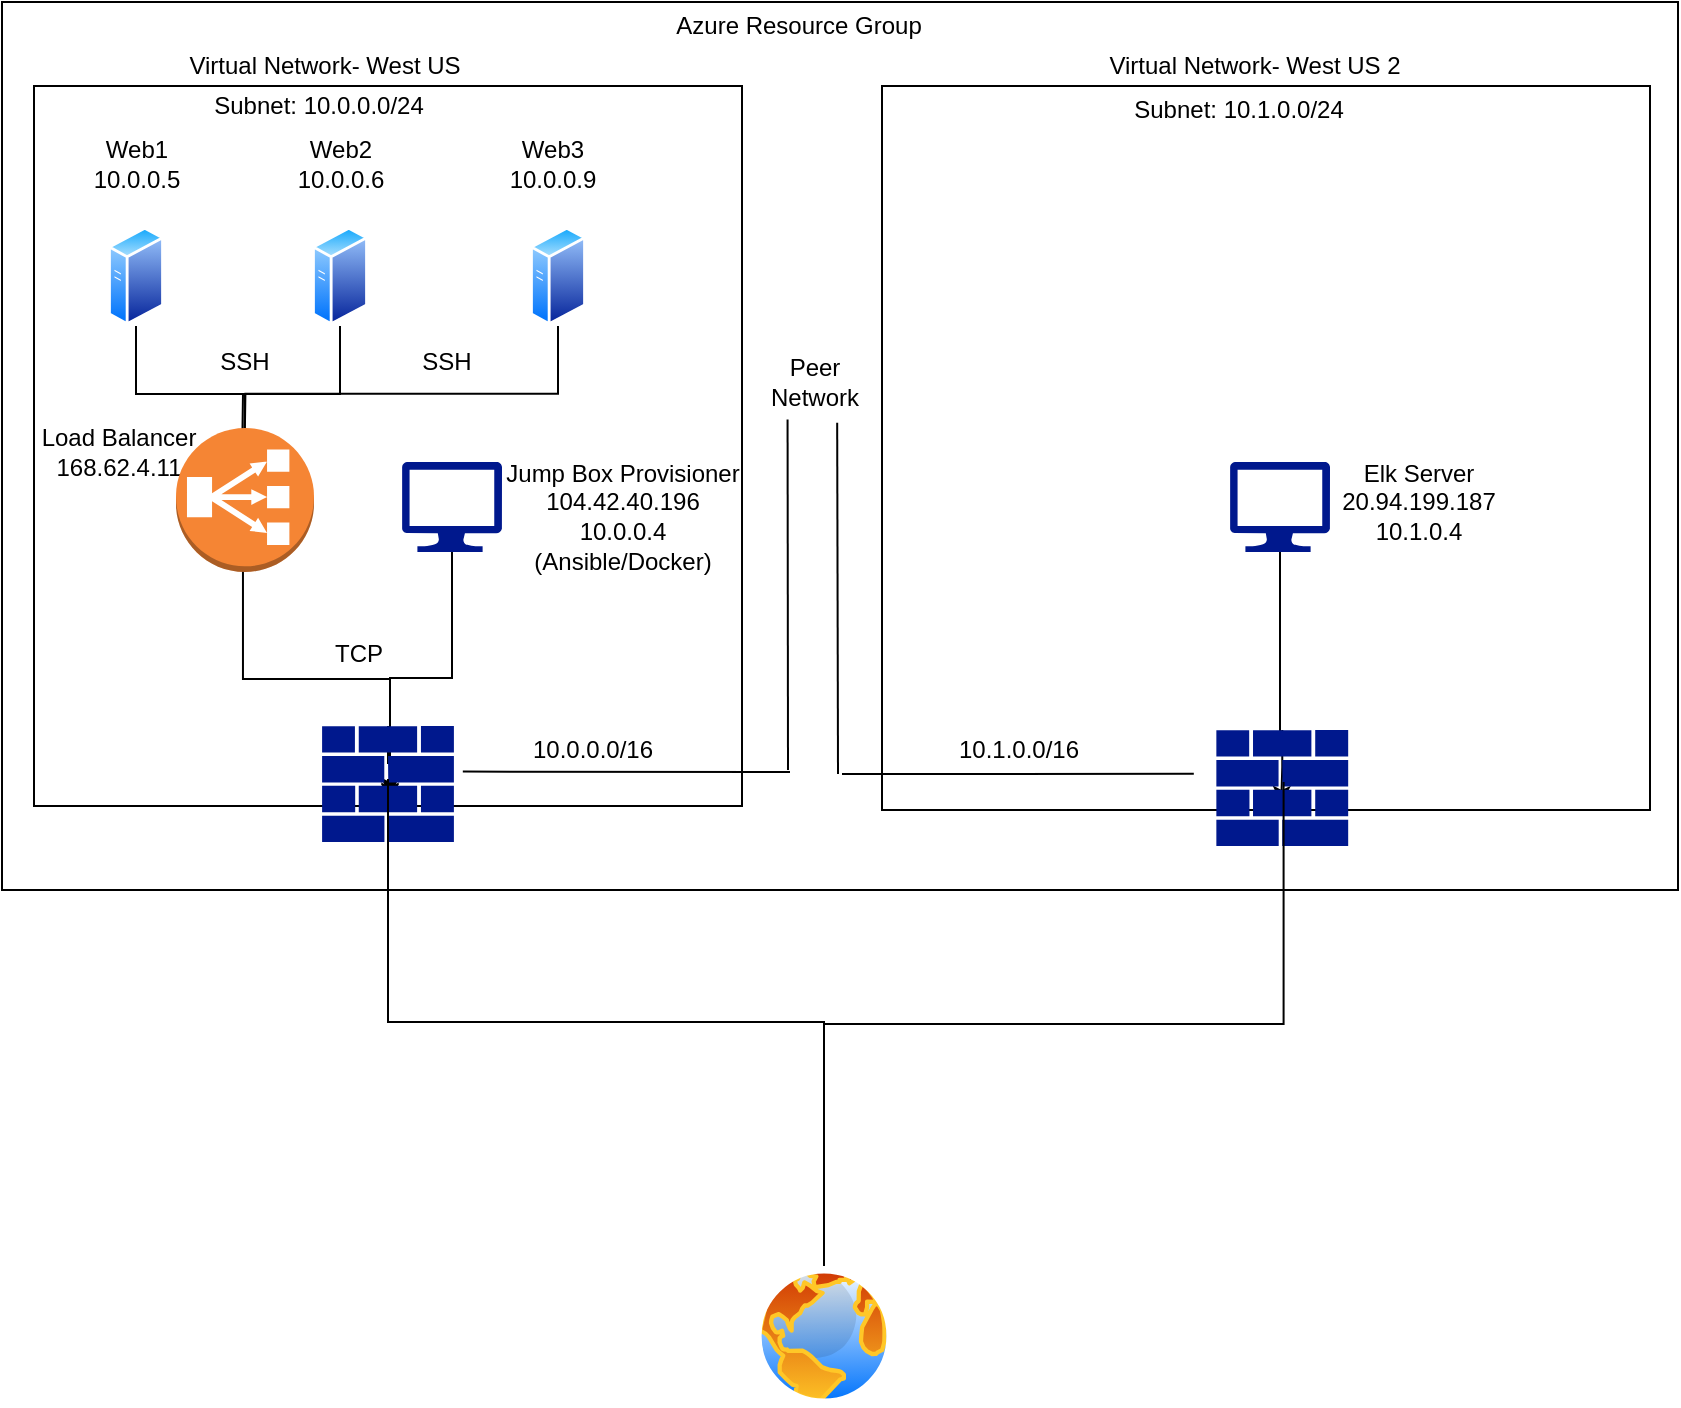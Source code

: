 <mxfile version="17.1.2" type="google"><diagram id="K7aH0i-iGVqYXblFIN9k" name="Page-1"><mxGraphModel grid="1" gridSize="2" guides="1" tooltips="1" connect="1" arrows="1" page="1" fold="1" pageScale="1" pageWidth="850" pageHeight="1100" background="none" math="0" shadow="0"><root><mxCell id="0"/><mxCell id="1" parent="0"/><mxCell id="8zfYlD_YmQCCf3DXkhe4-2" value="" style="rounded=0;whiteSpace=wrap;html=1;" parent="1" vertex="1"><mxGeometry x="4" y="-14" width="838" height="444" as="geometry"/></mxCell><mxCell id="8zfYlD_YmQCCf3DXkhe4-3" value="" style="rounded=0;whiteSpace=wrap;html=1;" parent="1" vertex="1"><mxGeometry x="20" y="28" width="354" height="360" as="geometry"/></mxCell><mxCell id="8zfYlD_YmQCCf3DXkhe4-5" value="" style="rounded=0;whiteSpace=wrap;html=1;" parent="1" vertex="1"><mxGeometry x="444" y="28" width="384" height="362" as="geometry"/></mxCell><mxCell id="YdcrwFb4Huvrr2PJXyWP-13" style="edgeStyle=orthogonalEdgeStyle;rounded=0;orthogonalLoop=1;jettySize=auto;html=1;exitX=0.5;exitY=1;exitDx=0;exitDy=0;" parent="1" source="YdcrwFb4Huvrr2PJXyWP-1" edge="1"><mxGeometry relative="1" as="geometry"><mxPoint x="125" y="216" as="targetPoint"/></mxGeometry></mxCell><mxCell id="YdcrwFb4Huvrr2PJXyWP-1" value="" style="aspect=fixed;perimeter=ellipsePerimeter;html=1;align=center;shadow=0;dashed=0;spacingTop=3;image;image=img/lib/active_directory/generic_server.svg;" parent="1" vertex="1"><mxGeometry x="57" y="98" width="28.0" height="50" as="geometry"/></mxCell><mxCell id="YdcrwFb4Huvrr2PJXyWP-14" style="edgeStyle=orthogonalEdgeStyle;rounded=0;orthogonalLoop=1;jettySize=auto;html=1;exitX=0.5;exitY=1;exitDx=0;exitDy=0;" parent="1" source="YdcrwFb4Huvrr2PJXyWP-2" edge="1"><mxGeometry relative="1" as="geometry"><mxPoint x="124" y="216" as="targetPoint"/></mxGeometry></mxCell><mxCell id="YdcrwFb4Huvrr2PJXyWP-2" value="" style="aspect=fixed;perimeter=ellipsePerimeter;html=1;align=center;shadow=0;dashed=0;spacingTop=3;image;image=img/lib/active_directory/generic_server.svg;" parent="1" vertex="1"><mxGeometry x="159" y="98" width="28.0" height="50" as="geometry"/></mxCell><mxCell id="YdcrwFb4Huvrr2PJXyWP-3" value="Web1&lt;br&gt;10.0.0.5" style="text;html=1;resizable=0;autosize=1;align=center;verticalAlign=middle;points=[];fillColor=none;strokeColor=none;rounded=0;" parent="1" vertex="1"><mxGeometry x="44" y="50" width="54" height="34" as="geometry"/></mxCell><mxCell id="YdcrwFb4Huvrr2PJXyWP-4" value="Web2&lt;br&gt;10.0.0.6" style="text;html=1;resizable=0;autosize=1;align=center;verticalAlign=middle;points=[];fillColor=none;strokeColor=none;rounded=0;" parent="1" vertex="1"><mxGeometry x="146" y="50" width="54" height="34" as="geometry"/></mxCell><mxCell id="YdcrwFb4Huvrr2PJXyWP-21" style="edgeStyle=orthogonalEdgeStyle;rounded=0;orthogonalLoop=1;jettySize=auto;html=1;exitX=0.5;exitY=1;exitDx=0;exitDy=0;entryX=0.504;entryY=-0.004;entryDx=0;entryDy=0;entryPerimeter=0;" parent="1" source="YdcrwFb4Huvrr2PJXyWP-5" edge="1"><mxGeometry relative="1" as="geometry"><mxPoint x="125.184" y="215.816" as="targetPoint"/></mxGeometry></mxCell><mxCell id="YdcrwFb4Huvrr2PJXyWP-5" value="" style="aspect=fixed;perimeter=ellipsePerimeter;html=1;align=center;shadow=0;dashed=0;spacingTop=3;image;image=img/lib/active_directory/generic_server.svg;" parent="1" vertex="1"><mxGeometry x="268" y="98" width="28.0" height="50" as="geometry"/></mxCell><mxCell id="YdcrwFb4Huvrr2PJXyWP-6" value="Web3&lt;br&gt;10.0.0.9" style="text;html=1;resizable=0;autosize=1;align=center;verticalAlign=middle;points=[];fillColor=none;strokeColor=none;rounded=0;" parent="1" vertex="1"><mxGeometry x="252" y="50" width="54" height="34" as="geometry"/></mxCell><mxCell id="YdcrwFb4Huvrr2PJXyWP-25" style="edgeStyle=orthogonalEdgeStyle;rounded=0;orthogonalLoop=1;jettySize=auto;html=1;exitX=0.5;exitY=1;exitDx=0;exitDy=0;exitPerimeter=0;" parent="1" source="YdcrwFb4Huvrr2PJXyWP-8" edge="1"><mxGeometry relative="1" as="geometry"><mxPoint x="198" y="386" as="targetPoint"/><Array as="points"><mxPoint x="229" y="324"/><mxPoint x="198" y="324"/></Array></mxGeometry></mxCell><mxCell id="YdcrwFb4Huvrr2PJXyWP-8" value="" style="sketch=0;aspect=fixed;pointerEvents=1;shadow=0;dashed=0;html=1;strokeColor=none;labelPosition=center;verticalLabelPosition=bottom;verticalAlign=top;align=center;fillColor=#00188D;shape=mxgraph.azure.computer" parent="1" vertex="1"><mxGeometry x="204" y="216" width="50" height="45" as="geometry"/></mxCell><mxCell id="YdcrwFb4Huvrr2PJXyWP-9" value="Jump Box Provisioner&lt;br&gt;104.42.40.196&lt;br&gt;10.0.0.4" style="text;html=1;resizable=0;autosize=1;align=center;verticalAlign=middle;points=[];fillColor=none;strokeColor=none;rounded=0;" parent="1" vertex="1"><mxGeometry x="250" y="212" width="128" height="48" as="geometry"/></mxCell><mxCell id="YdcrwFb4Huvrr2PJXyWP-11" value="Load Balancer&lt;br&gt;168.62.4.11" style="text;html=1;resizable=0;autosize=1;align=center;verticalAlign=middle;points=[];fillColor=none;strokeColor=none;rounded=0;" parent="1" vertex="1"><mxGeometry x="16.5" y="194" width="90" height="34" as="geometry"/></mxCell><mxCell id="YdcrwFb4Huvrr2PJXyWP-19" value="Virtual Network- West US" style="text;html=1;resizable=0;autosize=1;align=center;verticalAlign=middle;points=[];fillColor=none;strokeColor=none;rounded=0;" parent="1" vertex="1"><mxGeometry x="91" y="8" width="148" height="20" as="geometry"/></mxCell><mxCell id="YdcrwFb4Huvrr2PJXyWP-20" value="Virtual Network- West US 2" style="text;html=1;resizable=0;autosize=1;align=center;verticalAlign=middle;points=[];fillColor=none;strokeColor=none;rounded=0;" parent="1" vertex="1"><mxGeometry x="551" y="8" width="158" height="20" as="geometry"/></mxCell><mxCell id="YdcrwFb4Huvrr2PJXyWP-50" style="edgeStyle=elbowEdgeStyle;rounded=0;orthogonalLoop=1;jettySize=auto;elbow=vertical;html=1;exitX=0.49;exitY=1;exitDx=0;exitDy=0;exitPerimeter=0;entryX=0.5;entryY=0.415;entryDx=0;entryDy=0;entryPerimeter=0;" parent="1" source="YdcrwFb4Huvrr2PJXyWP-23" edge="1"><mxGeometry relative="1" as="geometry"><mxPoint x="198" y="382.979" as="targetPoint"/></mxGeometry></mxCell><mxCell id="YdcrwFb4Huvrr2PJXyWP-23" value="" style="sketch=0;aspect=fixed;pointerEvents=1;shadow=0;dashed=0;html=1;strokeColor=none;labelPosition=center;verticalLabelPosition=bottom;verticalAlign=top;align=center;fillColor=#00188D;shape=mxgraph.azure.load_balancer_generic;direction=east;" parent="1" vertex="1"><mxGeometry x="102" y="204" width="45.88" height="62" as="geometry"/></mxCell><mxCell id="YdcrwFb4Huvrr2PJXyWP-34" style="edgeStyle=orthogonalEdgeStyle;rounded=0;orthogonalLoop=1;jettySize=auto;html=1;exitX=0.5;exitY=1;exitDx=0;exitDy=0;exitPerimeter=0;" parent="1" source="YdcrwFb4Huvrr2PJXyWP-28" edge="1"><mxGeometry relative="1" as="geometry"><mxPoint x="643" y="360.463" as="targetPoint"/></mxGeometry></mxCell><mxCell id="YdcrwFb4Huvrr2PJXyWP-28" value="" style="sketch=0;aspect=fixed;pointerEvents=1;shadow=0;dashed=0;html=1;strokeColor=none;labelPosition=center;verticalLabelPosition=bottom;verticalAlign=top;align=center;fillColor=#00188D;shape=mxgraph.azure.computer" parent="1" vertex="1"><mxGeometry x="618" y="216" width="50" height="45" as="geometry"/></mxCell><mxCell id="YdcrwFb4Huvrr2PJXyWP-31" value="Elk Server&lt;br&gt;20.94.199.187&lt;br&gt;10.1.0.4" style="text;html=1;resizable=0;autosize=1;align=center;verticalAlign=middle;points=[];fillColor=none;strokeColor=none;rounded=0;" parent="1" vertex="1"><mxGeometry x="668" y="212" width="88" height="48" as="geometry"/></mxCell><mxCell id="YdcrwFb4Huvrr2PJXyWP-35" value="Peer&lt;br&gt;Network" style="text;html=1;resizable=0;autosize=1;align=center;verticalAlign=middle;points=[];fillColor=none;strokeColor=none;rounded=0;" parent="1" vertex="1"><mxGeometry x="382" y="159" width="56" height="34" as="geometry"/></mxCell><mxCell id="YdcrwFb4Huvrr2PJXyWP-40" value="" style="endArrow=none;html=1;rounded=0;entryX=0.264;entryY=1.053;entryDx=0;entryDy=0;entryPerimeter=0;" parent="1" target="YdcrwFb4Huvrr2PJXyWP-35" edge="1"><mxGeometry width="50" height="50" relative="1" as="geometry"><mxPoint x="397" y="370" as="sourcePoint"/><mxPoint x="408" y="192" as="targetPoint"/></mxGeometry></mxCell><mxCell id="YdcrwFb4Huvrr2PJXyWP-43" value="" style="endArrow=none;html=1;rounded=0;exitX=0.707;exitY=1.1;exitDx=0;exitDy=0;exitPerimeter=0;" parent="1" source="YdcrwFb4Huvrr2PJXyWP-35" edge="1"><mxGeometry width="50" height="50" relative="1" as="geometry"><mxPoint x="410" y="410" as="sourcePoint"/><mxPoint x="422" y="372" as="targetPoint"/></mxGeometry></mxCell><mxCell id="YdcrwFb4Huvrr2PJXyWP-46" value="" style="endArrow=none;html=1;rounded=0;exitX=1.107;exitY=0.209;exitDx=0;exitDy=0;exitPerimeter=0;" parent="1" edge="1"><mxGeometry width="50" height="50" relative="1" as="geometry"><mxPoint x="234.42" y="370.809" as="sourcePoint"/><mxPoint x="398" y="371" as="targetPoint"/></mxGeometry></mxCell><mxCell id="YdcrwFb4Huvrr2PJXyWP-47" value="" style="endArrow=none;html=1;rounded=0;exitX=0.406;exitY=0.95;exitDx=0;exitDy=0;exitPerimeter=0;" parent="1" source="8zfYlD_YmQCCf3DXkhe4-5" edge="1"><mxGeometry width="50" height="50" relative="1" as="geometry"><mxPoint x="410" y="410" as="sourcePoint"/><mxPoint x="424" y="372" as="targetPoint"/></mxGeometry></mxCell><mxCell id="YdcrwFb4Huvrr2PJXyWP-56" style="edgeStyle=elbowEdgeStyle;rounded=0;orthogonalLoop=1;jettySize=auto;elbow=vertical;html=1;exitX=0.5;exitY=0;exitDx=0;exitDy=0;entryX=0.5;entryY=0.456;entryDx=0;entryDy=0;entryPerimeter=0;startArrow=none;" parent="1" source="YdcrwFb4Huvrr2PJXyWP-62" edge="1"><mxGeometry relative="1" as="geometry"><mxPoint x="198" y="385.401" as="targetPoint"/></mxGeometry></mxCell><mxCell id="YdcrwFb4Huvrr2PJXyWP-58" style="edgeStyle=elbowEdgeStyle;rounded=0;orthogonalLoop=1;jettySize=auto;elbow=vertical;html=1;exitX=0.5;exitY=0;exitDx=0;exitDy=0;entryX=0.51;entryY=0.449;entryDx=0;entryDy=0;entryPerimeter=0;startArrow=none;" parent="1" source="YdcrwFb4Huvrr2PJXyWP-59" edge="1"><mxGeometry relative="1" as="geometry"><mxPoint x="643.6" y="386.987" as="targetPoint"/></mxGeometry></mxCell><mxCell id="YdcrwFb4Huvrr2PJXyWP-54" value="" style="aspect=fixed;perimeter=ellipsePerimeter;html=1;align=center;shadow=0;dashed=0;spacingTop=3;image;image=img/lib/active_directory/internet_globe.svg;" parent="1" vertex="1"><mxGeometry x="380" y="618" width="70" height="70" as="geometry"/></mxCell><mxCell id="YdcrwFb4Huvrr2PJXyWP-59" value="" style="sketch=0;aspect=fixed;pointerEvents=1;shadow=0;dashed=0;html=1;strokeColor=none;labelPosition=center;verticalLabelPosition=bottom;verticalAlign=top;align=center;fillColor=#00188D;shape=mxgraph.mscae.enterprise.firewall" parent="1" vertex="1"><mxGeometry x="611.18" y="350" width="65.91" height="58" as="geometry"/></mxCell><mxCell id="YdcrwFb4Huvrr2PJXyWP-61" value="" style="edgeStyle=elbowEdgeStyle;rounded=0;orthogonalLoop=1;jettySize=auto;elbow=vertical;html=1;exitX=0.5;exitY=0;exitDx=0;exitDy=0;entryX=0.51;entryY=0.449;entryDx=0;entryDy=0;entryPerimeter=0;endArrow=none;" parent="1" source="YdcrwFb4Huvrr2PJXyWP-54" target="YdcrwFb4Huvrr2PJXyWP-59" edge="1"><mxGeometry relative="1" as="geometry"><mxPoint x="415" y="618" as="sourcePoint"/><mxPoint x="643.6" y="386.987" as="targetPoint"/></mxGeometry></mxCell><mxCell id="YdcrwFb4Huvrr2PJXyWP-62" value="" style="sketch=0;aspect=fixed;pointerEvents=1;shadow=0;dashed=0;html=1;strokeColor=none;labelPosition=center;verticalLabelPosition=bottom;verticalAlign=top;align=center;fillColor=#00188D;shape=mxgraph.mscae.enterprise.firewall" parent="1" vertex="1"><mxGeometry x="164.05" y="348" width="65.9" height="58" as="geometry"/></mxCell><mxCell id="YdcrwFb4Huvrr2PJXyWP-63" value="" style="edgeStyle=elbowEdgeStyle;rounded=0;orthogonalLoop=1;jettySize=auto;elbow=vertical;html=1;exitX=0.5;exitY=0;exitDx=0;exitDy=0;entryX=0.5;entryY=0.456;entryDx=0;entryDy=0;entryPerimeter=0;endArrow=none;" parent="1" source="YdcrwFb4Huvrr2PJXyWP-54" target="YdcrwFb4Huvrr2PJXyWP-62" edge="1"><mxGeometry relative="1" as="geometry"><mxPoint x="415" y="618" as="sourcePoint"/><mxPoint x="198" y="385.401" as="targetPoint"/></mxGeometry></mxCell><mxCell id="hdYagln8XwXsvHJNYmWF-2" value="Azure Resource Group" style="text;html=1;resizable=0;autosize=1;align=center;verticalAlign=middle;points=[];fillColor=none;strokeColor=none;rounded=0;" vertex="1" parent="1"><mxGeometry x="335" y="-12" width="134" height="20" as="geometry"/></mxCell><mxCell id="hdYagln8XwXsvHJNYmWF-10" value="10.0.0.0/16" style="text;html=1;resizable=0;autosize=1;align=center;verticalAlign=middle;points=[];fillColor=none;strokeColor=none;rounded=0;" vertex="1" parent="1"><mxGeometry x="263" y="350" width="72" height="20" as="geometry"/></mxCell><mxCell id="hdYagln8XwXsvHJNYmWF-11" value="10.1.0.0/16" style="text;html=1;resizable=0;autosize=1;align=center;verticalAlign=middle;points=[];fillColor=none;strokeColor=none;rounded=0;" vertex="1" parent="1"><mxGeometry x="476" y="350" width="72" height="20" as="geometry"/></mxCell><mxCell id="hdYagln8XwXsvHJNYmWF-12" value="Subnet: 10.0.0.0/24" style="text;html=1;resizable=0;autosize=1;align=center;verticalAlign=middle;points=[];fillColor=none;strokeColor=none;rounded=0;" vertex="1" parent="1"><mxGeometry x="104" y="28" width="116" height="20" as="geometry"/></mxCell><mxCell id="hdYagln8XwXsvHJNYmWF-15" value="SSH" style="text;html=1;resizable=0;autosize=1;align=center;verticalAlign=middle;points=[];fillColor=none;strokeColor=none;rounded=0;" vertex="1" parent="1"><mxGeometry x="106.5" y="156" width="36" height="20" as="geometry"/></mxCell><mxCell id="hdYagln8XwXsvHJNYmWF-16" value="SSH" style="text;html=1;resizable=0;autosize=1;align=center;verticalAlign=middle;points=[];fillColor=none;strokeColor=none;rounded=0;" vertex="1" parent="1"><mxGeometry x="208" y="156" width="36" height="20" as="geometry"/></mxCell><mxCell id="hdYagln8XwXsvHJNYmWF-17" value="TCP" style="text;html=1;resizable=0;autosize=1;align=center;verticalAlign=middle;points=[];fillColor=none;strokeColor=none;rounded=0;" vertex="1" parent="1"><mxGeometry x="164" y="302" width="36" height="20" as="geometry"/></mxCell><mxCell id="hdYagln8XwXsvHJNYmWF-18" value="Subnet: 10.1.0.0/24" style="text;html=1;resizable=0;autosize=1;align=center;verticalAlign=middle;points=[];fillColor=none;strokeColor=none;rounded=0;" vertex="1" parent="1"><mxGeometry x="564" y="30" width="116" height="20" as="geometry"/></mxCell><mxCell id="hdYagln8XwXsvHJNYmWF-24" value="" style="outlineConnect=0;dashed=0;verticalLabelPosition=bottom;verticalAlign=top;align=center;html=1;shape=mxgraph.aws3.classic_load_balancer;fillColor=#F58534;gradientColor=none;" vertex="1" parent="1"><mxGeometry x="91" y="199" width="69" height="72" as="geometry"/></mxCell><mxCell id="hdYagln8XwXsvHJNYmWF-28" value="(Ansible/Docker)" style="text;html=1;resizable=0;autosize=1;align=center;verticalAlign=middle;points=[];fillColor=none;strokeColor=none;rounded=0;" vertex="1" parent="1"><mxGeometry x="264" y="256" width="100" height="20" as="geometry"/></mxCell></root></mxGraphModel></diagram></mxfile>